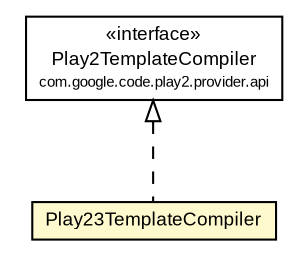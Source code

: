 #!/usr/local/bin/dot
#
# Class diagram 
# Generated by UMLGraph version R5_6-24-gf6e263 (http://www.umlgraph.org/)
#

digraph G {
	edge [fontname="arial",fontsize=10,labelfontname="arial",labelfontsize=10];
	node [fontname="arial",fontsize=10,shape=plaintext];
	nodesep=0.25;
	ranksep=0.5;
	// com.google.code.play2.provider.play23.Play23TemplateCompiler
	c206 [label=<<table title="com.google.code.play2.provider.play23.Play23TemplateCompiler" border="0" cellborder="1" cellspacing="0" cellpadding="2" port="p" bgcolor="lemonChiffon" href="./Play23TemplateCompiler.html">
		<tr><td><table border="0" cellspacing="0" cellpadding="1">
<tr><td align="center" balign="center"> Play23TemplateCompiler </td></tr>
		</table></td></tr>
		</table>>, URL="./Play23TemplateCompiler.html", fontname="arial", fontcolor="black", fontsize=9.0];
	//com.google.code.play2.provider.play23.Play23TemplateCompiler implements com.google.code.play2.provider.api.Play2TemplateCompiler
	c217:p -> c206:p [dir=back,arrowtail=empty,style=dashed];
	// com.google.code.play2.provider.api.Play2TemplateCompiler
	c217 [label=<<table title="com.google.code.play2.provider.api.Play2TemplateCompiler" border="0" cellborder="1" cellspacing="0" cellpadding="2" port="p" href="https://play2-maven-plugin.googlecode.com/svn/mavensite/1.0.0-alpha8-SNAPSHOT/play2-provider-api/apidocs/com/google/code/play2/provider/api/Play2TemplateCompiler.html">
		<tr><td><table border="0" cellspacing="0" cellpadding="1">
<tr><td align="center" balign="center"> &#171;interface&#187; </td></tr>
<tr><td align="center" balign="center"> Play2TemplateCompiler </td></tr>
<tr><td align="center" balign="center"><font point-size="7.0"> com.google.code.play2.provider.api </font></td></tr>
		</table></td></tr>
		</table>>, URL="https://play2-maven-plugin.googlecode.com/svn/mavensite/1.0.0-alpha8-SNAPSHOT/play2-provider-api/apidocs/com/google/code/play2/provider/api/Play2TemplateCompiler.html", fontname="arial", fontcolor="black", fontsize=9.0];
}

